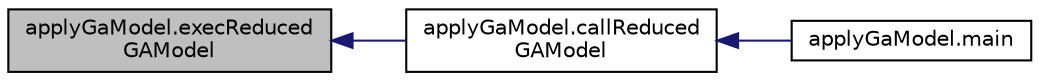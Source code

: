 digraph "applyGaModel.execReducedGAModel"
{
  edge [fontname="Helvetica",fontsize="10",labelfontname="Helvetica",labelfontsize="10"];
  node [fontname="Helvetica",fontsize="10",shape=record];
  rankdir="LR";
  Node13 [label="applyGaModel.execReduced\lGAModel",height=0.2,width=0.4,color="black", fillcolor="grey75", style="filled", fontcolor="black"];
  Node13 -> Node14 [dir="back",color="midnightblue",fontsize="10",style="solid",fontname="Helvetica"];
  Node14 [label="applyGaModel.callReduced\lGAModel",height=0.2,width=0.4,color="black", fillcolor="white", style="filled",URL="$namespaceapply_ga_model.html#a114bca108bfb9f8c99faec2ad523fff0"];
  Node14 -> Node15 [dir="back",color="midnightblue",fontsize="10",style="solid",fontname="Helvetica"];
  Node15 [label="applyGaModel.main",height=0.2,width=0.4,color="black", fillcolor="white", style="filled",URL="$namespaceapply_ga_model.html#a2844cb80b8188731fbc00cc0ea48f3cf"];
}
